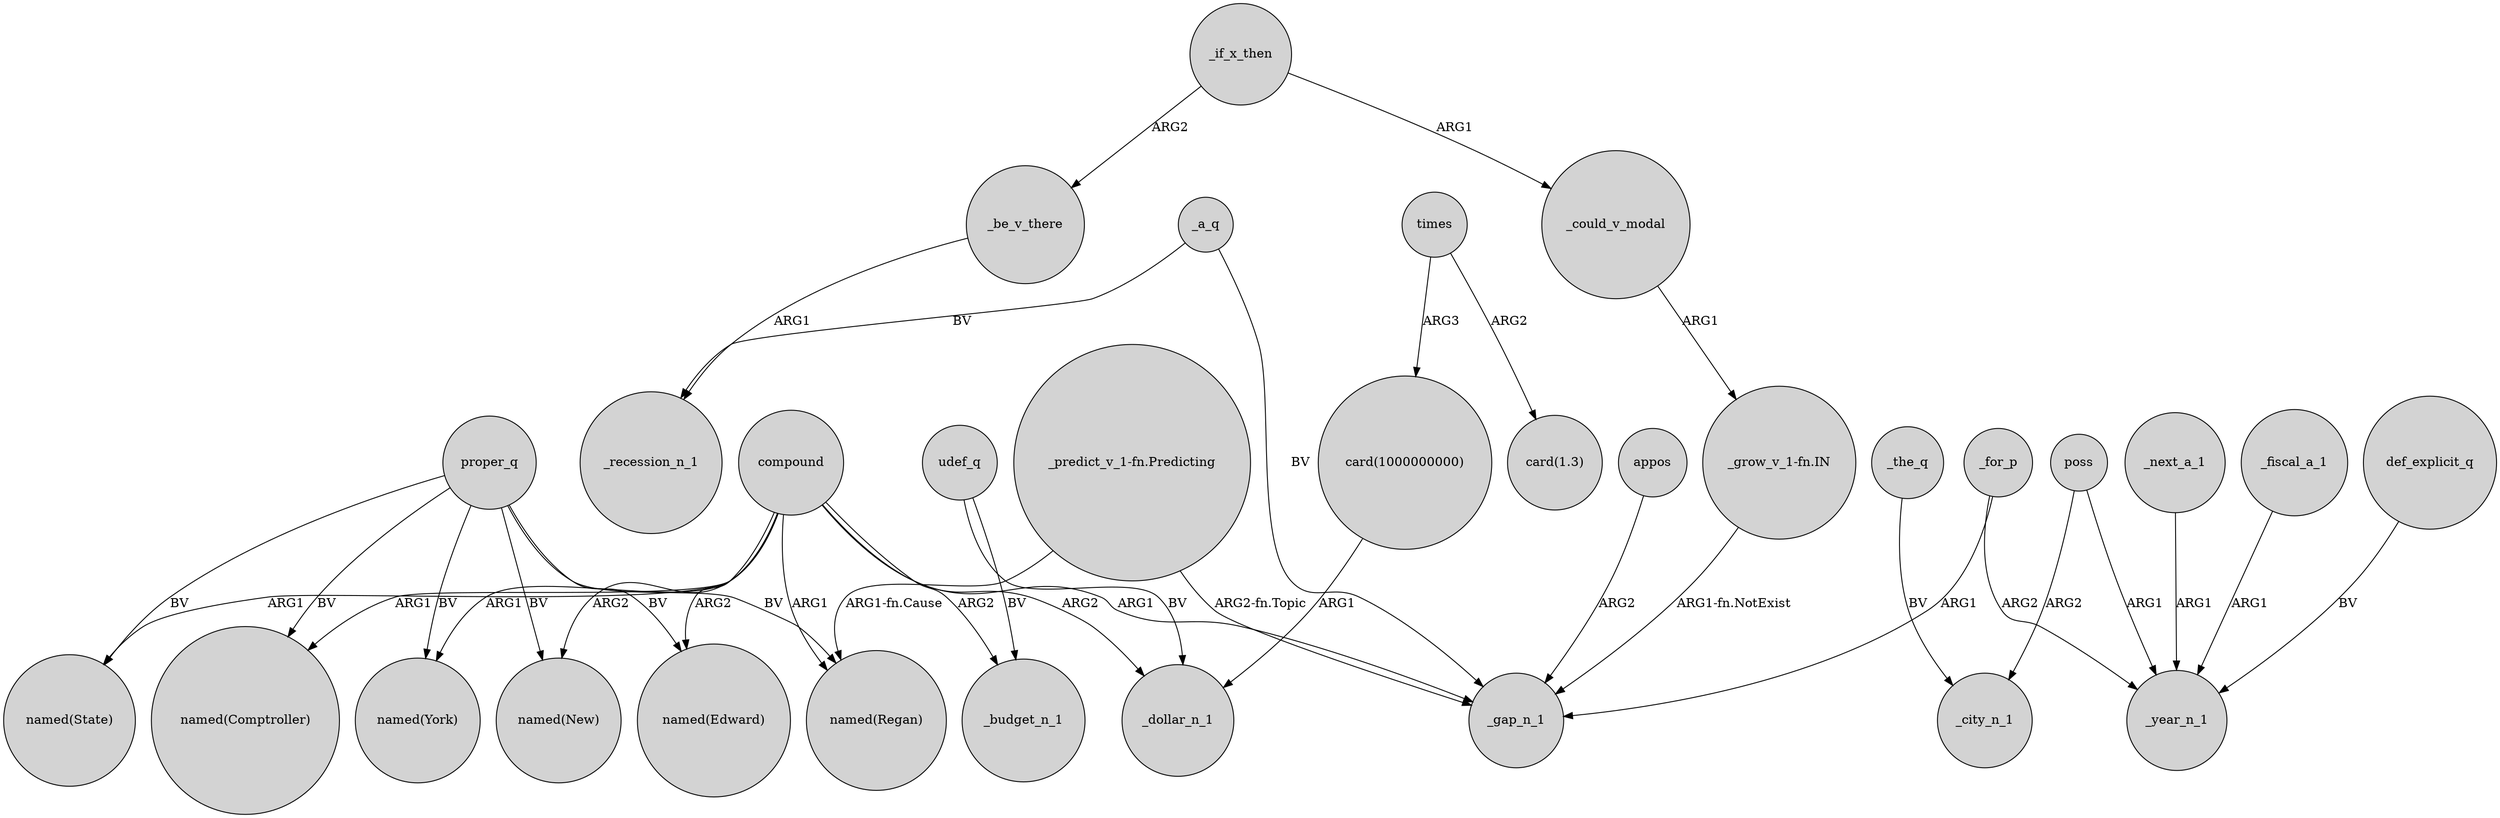 digraph {
	node [shape=circle style=filled]
	_be_v_there -> _recession_n_1 [label=ARG1]
	compound -> "named(New)" [label=ARG2]
	_for_p -> _year_n_1 [label=ARG2]
	compound -> "named(Comptroller)" [label=ARG1]
	proper_q -> "named(New)" [label=BV]
	proper_q -> "named(Comptroller)" [label=BV]
	_for_p -> _gap_n_1 [label=ARG1]
	_a_q -> _gap_n_1 [label=BV]
	times -> "card(1.3)" [label=ARG2]
	compound -> "named(Regan)" [label=ARG1]
	appos -> _gap_n_1 [label=ARG2]
	_if_x_then -> _could_v_modal [label=ARG1]
	compound -> _budget_n_1 [label=ARG2]
	poss -> _year_n_1 [label=ARG1]
	times -> "card(1000000000)" [label=ARG3]
	"_predict_v_1-fn.Predicting" -> _gap_n_1 [label="ARG2-fn.Topic"]
	compound -> "named(Edward)" [label=ARG2]
	compound -> "named(State)" [label=ARG1]
	compound -> "named(York)" [label=ARG1]
	_next_a_1 -> _year_n_1 [label=ARG1]
	_could_v_modal -> "_grow_v_1-fn.IN" [label=ARG1]
	proper_q -> "named(Regan)" [label=BV]
	udef_q -> _budget_n_1 [label=BV]
	_the_q -> _city_n_1 [label=BV]
	_a_q -> _recession_n_1 [label=BV]
	compound -> _gap_n_1 [label=ARG1]
	"_grow_v_1-fn.IN" -> _gap_n_1 [label="ARG1-fn.NotExist"]
	_if_x_then -> _be_v_there [label=ARG2]
	proper_q -> "named(State)" [label=BV]
	_fiscal_a_1 -> _year_n_1 [label=ARG1]
	proper_q -> "named(Edward)" [label=BV]
	"card(1000000000)" -> _dollar_n_1 [label=ARG1]
	poss -> _city_n_1 [label=ARG2]
	proper_q -> "named(York)" [label=BV]
	compound -> _dollar_n_1 [label=ARG2]
	"_predict_v_1-fn.Predicting" -> "named(Regan)" [label="ARG1-fn.Cause"]
	def_explicit_q -> _year_n_1 [label=BV]
	udef_q -> _dollar_n_1 [label=BV]
}
